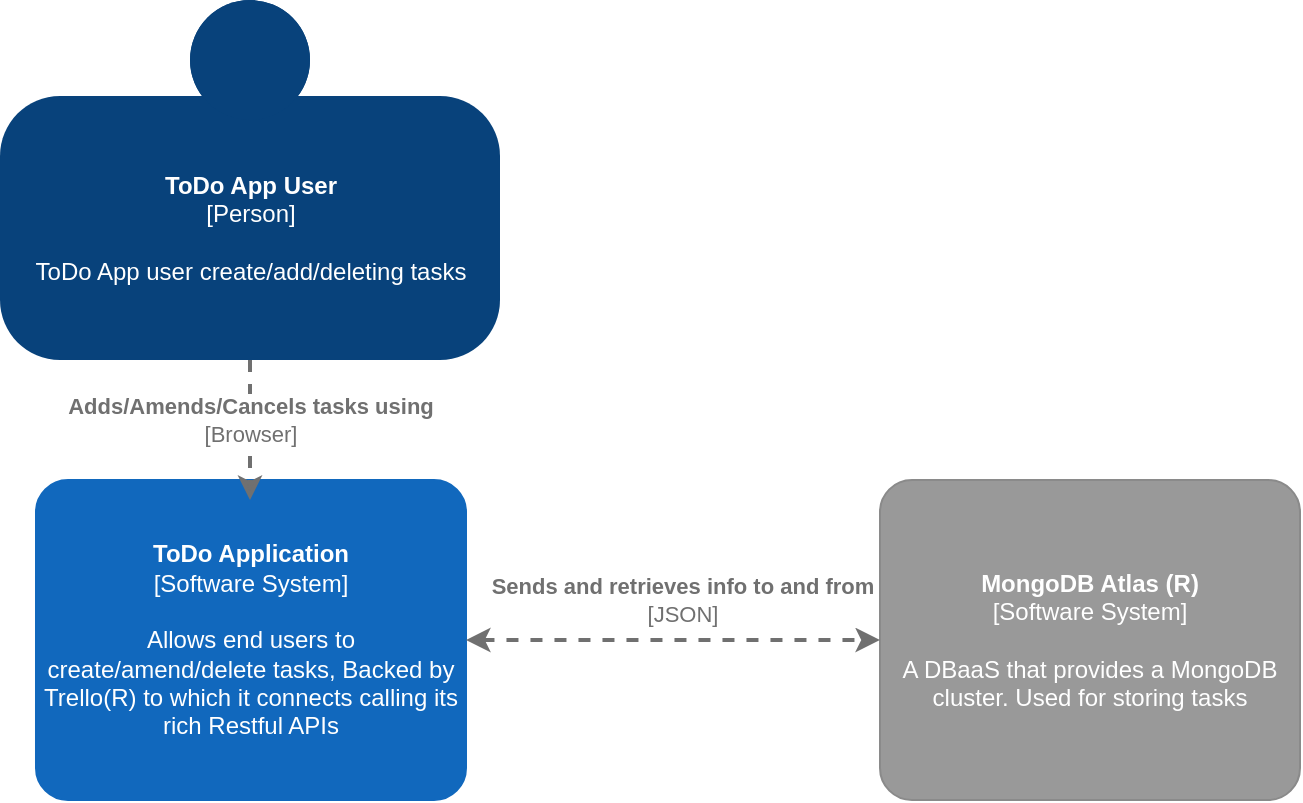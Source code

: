<mxfile version="14.4.3" type="device" pages="4"><diagram id="dn1Vjq4ic546QwcZb8_f" name="Context"><mxGraphModel dx="1102" dy="715" grid="1" gridSize="10" guides="1" tooltips="1" connect="1" arrows="1" fold="1" page="1" pageScale="1" pageWidth="850" pageHeight="1100" math="0" shadow="0"><root><mxCell id="0"/><mxCell id="1" parent="0"/><object placeholders="1" c4Name="ToDo App User" c4Type="Person" c4Description="ToDo App user create/add/deleting tasks" label="&lt;b&gt;%c4Name%&lt;/b&gt;&lt;div&gt;[%c4Type%]&lt;/div&gt;&lt;br&gt;&lt;div&gt;%c4Description%&lt;/div&gt;" id="f-Gdh7KHexJDedPqXqwD-1"><mxCell style="html=1;dashed=0;whitespace=wrap;fillColor=#08427b;strokeColor=none;fontColor=#ffffff;shape=mxgraph.c4.person;align=center;metaEdit=1;points=[[0.5,0,0],[1,0.5,0],[1,0.75,0],[0.75,1,0],[0.5,1,0],[0.25,1,0],[0,0.75,0],[0,0.5,0]];metaData={&quot;c4Type&quot;:{&quot;editable&quot;:false}};" parent="1" vertex="1"><mxGeometry x="300" y="30" width="250" height="180" as="geometry"/></mxCell></object><object placeholders="1" c4Name="ToDo Application" c4Type="Software System" c4Description="Allows end users to create/amend/delete tasks, Backed by Trello(R) to which it connects calling its rich Restful APIs" label="&lt;b&gt;%c4Name%&lt;/b&gt;&lt;div&gt;[%c4Type%]&lt;/div&gt;&lt;br&gt;&lt;div&gt;%c4Description%&lt;/div&gt;" id="f-Gdh7KHexJDedPqXqwD-2"><mxCell style="rounded=1;whiteSpace=wrap;html=1;labelBackgroundColor=none;fillColor=#1168BD;fontColor=#ffffff;align=center;arcSize=10;strokeColor=#1168BD;metaEdit=1;metaData={&quot;c4Type&quot;:{&quot;editable&quot;:false}};points=[[0.25,0,0],[0.5,0,0],[0.75,0,0],[1,0.25,0],[1,0.5,0],[1,0.75,0],[0.75,1,0],[0.5,1,0],[0.25,1,0],[0,0.75,0],[0,0.5,0],[0,0.25,0]];" parent="1" vertex="1"><mxGeometry x="318" y="270" width="215" height="160" as="geometry"/></mxCell></object><object placeholders="1" c4Name="MongoDB Atlas (R)" c4Type="Software System" c4Description="A DBaaS that provides a MongoDB cluster. Used for storing tasks" label="&lt;b&gt;%c4Name%&lt;/b&gt;&lt;div&gt;[%c4Type%]&lt;/div&gt;&lt;br&gt;&lt;div&gt;%c4Description%&lt;/div&gt;" id="f-Gdh7KHexJDedPqXqwD-3"><mxCell style="rounded=1;whiteSpace=wrap;html=1;labelBackgroundColor=none;fillColor=#999999;fontColor=#ffffff;align=center;arcSize=10;strokeColor=#8A8A8A;metaEdit=1;metaData={&quot;c4Type&quot;:{&quot;editable&quot;:false}};points=[[0.25,0,0],[0.5,0,0],[0.75,0,0],[1,0.25,0],[1,0.5,0],[1,0.75,0],[0.75,1,0],[0.5,1,0],[0.25,1,0],[0,0.75,0],[0,0.5,0],[0,0.25,0]];" parent="1" vertex="1"><mxGeometry x="740" y="270" width="210" height="160" as="geometry"/></mxCell></object><object placeholders="1" c4Type="Relationship" c4Technology="Browser" c4Description="Adds/Amends/Cancels tasks using" label="&lt;div style=&quot;text-align: left&quot;&gt;&lt;div style=&quot;text-align: center&quot;&gt;&lt;b&gt;%c4Description%&lt;/b&gt;&lt;/div&gt;&lt;div style=&quot;text-align: center&quot;&gt;[%c4Technology%]&lt;/div&gt;&lt;/div&gt;" id="f-Gdh7KHexJDedPqXqwD-6"><mxCell style="edgeStyle=none;rounded=0;html=1;jettySize=auto;orthogonalLoop=1;strokeColor=#707070;strokeWidth=2;fontColor=#707070;jumpStyle=none;dashed=1;metaEdit=1;metaData={&quot;c4Type&quot;:{&quot;editable&quot;:false}};" parent="1" source="f-Gdh7KHexJDedPqXqwD-1" edge="1"><mxGeometry x="-0.143" width="160" relative="1" as="geometry"><mxPoint x="425" y="210" as="sourcePoint"/><mxPoint x="425" y="280" as="targetPoint"/><mxPoint as="offset"/></mxGeometry></mxCell></object><object placeholders="1" c4Type="Relationship" c4Technology="JSON" c4Description="Sends and retrieves info to and from" label="&lt;div style=&quot;text-align: left&quot;&gt;&lt;div style=&quot;text-align: center&quot;&gt;&lt;b&gt;%c4Description%&lt;/b&gt;&lt;/div&gt;&lt;div style=&quot;text-align: center&quot;&gt;[%c4Technology%]&lt;/div&gt;&lt;/div&gt;" id="f-Gdh7KHexJDedPqXqwD-7"><mxCell style="edgeStyle=none;rounded=0;html=1;jettySize=auto;orthogonalLoop=1;strokeColor=#707070;strokeWidth=2;fontColor=#707070;jumpStyle=none;dashed=1;metaEdit=1;metaData={&quot;c4Type&quot;:{&quot;editable&quot;:false}};entryX=0;entryY=0.5;entryDx=0;entryDy=0;entryPerimeter=0;startArrow=classic;startFill=1;" parent="1" source="f-Gdh7KHexJDedPqXqwD-2" target="f-Gdh7KHexJDedPqXqwD-3" edge="1"><mxGeometry x="0.042" y="20" width="160" relative="1" as="geometry"><mxPoint x="530" y="360" as="sourcePoint"/><mxPoint x="650" y="350" as="targetPoint"/><Array as="points"><mxPoint x="600" y="350"/></Array><mxPoint as="offset"/></mxGeometry></mxCell></object></root></mxGraphModel></diagram><diagram id="Foj7DZqFg0n5QcmUOzr-" name="Container"><mxGraphModel dx="618" dy="572" grid="1" gridSize="10" guides="1" tooltips="1" connect="1" arrows="1" fold="1" page="1" pageScale="1" pageWidth="850" pageHeight="1100" math="0" shadow="0">&#xa;            <root>&#xa;                <mxCell id="N9VP8kCMDE7anrByDkzx-0"/>&#xa;                <mxCell id="N9VP8kCMDE7anrByDkzx-1" parent="N9VP8kCMDE7anrByDkzx-0"/>&#xa;                <object placeholders="1" c4Name="ToDo App User" c4Type="Person" c4Description="ToDo App user create/add/deleting tasks" label="&lt;b&gt;%c4Name%&lt;/b&gt;&lt;div&gt;[%c4Type%]&lt;/div&gt;&lt;br&gt;&lt;div&gt;%c4Description%&lt;/div&gt;" id="tFSmgX2xO9txlpkh3Q9O-0">&#xa;                    <mxCell style="html=1;dashed=0;whitespace=wrap;fillColor=#08427b;strokeColor=none;fontColor=#ffffff;shape=mxgraph.c4.person;align=center;metaEdit=1;points=[[0.5,0,0],[1,0.5,0],[1,0.75,0],[0.75,1,0],[0.5,1,0],[0.25,1,0],[0,0.75,0],[0,0.5,0]];metaData={&quot;c4Type&quot;:{&quot;editable&quot;:false}};" parent="N9VP8kCMDE7anrByDkzx-1" vertex="1">&#xa;                        <mxGeometry x="225" y="40" width="250" height="180" as="geometry"/>&#xa;                    </mxCell>&#xa;                </object>&#xa;                <object placeholders="1" c4Name="MongoDB Atlas (R)" c4Type="Software System" c4Description="A DBaaS that provides a MongoDB cluster. Used for storing tasks" label="&lt;b&gt;%c4Name%&lt;/b&gt;&lt;div&gt;[%c4Type%]&lt;/div&gt;&lt;br&gt;&lt;div&gt;%c4Description%&lt;/div&gt;" id="tFSmgX2xO9txlpkh3Q9O-1">&#xa;                    <mxCell style="rounded=1;whiteSpace=wrap;html=1;labelBackgroundColor=none;fillColor=#999999;fontColor=#ffffff;align=center;arcSize=10;strokeColor=#8A8A8A;metaEdit=1;metaData={&quot;c4Type&quot;:{&quot;editable&quot;:false}};points=[[0.25,0,0],[0.5,0,0],[0.75,0,0],[1,0.25,0],[1,0.5,0],[1,0.75,0],[0.75,1,0],[0.5,1,0],[0.25,1,0],[0,0.75,0],[0,0.5,0],[0,0.25,0]];" parent="N9VP8kCMDE7anrByDkzx-1" vertex="1">&#xa;                        <mxGeometry x="750" y="595" width="210" height="160" as="geometry"/>&#xa;                    </mxCell>&#xa;                </object>&#xa;                <object placeholders="1" c4Name="ToDo App" c4Type="ExecutionEnvironment" c4Application="Hosts the web application" label="&lt;div style=&quot;text-align: left&quot;&gt;%c4Name%&lt;/div&gt;&lt;div style=&quot;text-align: left&quot;&gt;[%c4Application%]&lt;/div&gt;" id="tFSmgX2xO9txlpkh3Q9O-2">&#xa;                    <mxCell style="rounded=1;whiteSpace=wrap;html=1;labelBackgroundColor=none;fillColor=#ffffff;fontColor=#000000;align=left;arcSize=5;strokeColor=#000000;verticalAlign=bottom;metaEdit=1;metaData={&quot;c4Type&quot;:{&quot;editable&quot;:false}};points=[[0.25,0,0],[0.5,0,0],[0.75,0,0],[1,0.25,0],[1,0.5,0],[1,0.75,0],[0.75,1,0],[0.5,1,0],[0.25,1,0],[0,0.75,0],[0,0.5,0],[0,0.25,0]];" parent="N9VP8kCMDE7anrByDkzx-1" vertex="1">&#xa;                        <mxGeometry x="90" y="250" width="550" height="530" as="geometry"/>&#xa;                    </mxCell>&#xa;                </object>&#xa;                <object placeholders="1" c4Name="Web Application" c4Type="Container" c4Technology="Python/Jinja/Ajax" c4Description="Provides front-end for the user to add/amend/remove tasks" label="&lt;b&gt;%c4Name%&lt;/b&gt;&lt;div&gt;[%c4Type%: %c4Technology%]&lt;/div&gt;&lt;br&gt;&lt;div&gt;%c4Description%&lt;/div&gt;" id="tFSmgX2xO9txlpkh3Q9O-3">&#xa;                    <mxCell style="rounded=1;whiteSpace=wrap;html=1;labelBackgroundColor=none;fillColor=#438DD5;fontColor=#ffffff;align=center;arcSize=10;strokeColor=#3C7FC0;metaEdit=1;metaData={&quot;c4Type&quot;:{&quot;editable&quot;:false}};points=[[0.25,0,0],[0.5,0,0],[0.75,0,0],[1,0.25,0],[1,0.5,0],[1,0.75,0],[0.75,1,0],[0.5,1,0],[0.25,1,0],[0,0.75,0],[0,0.5,0],[0,0.25,0]];" parent="N9VP8kCMDE7anrByDkzx-1" vertex="1">&#xa;                        <mxGeometry x="270" y="620" width="160" height="110.0" as="geometry"/>&#xa;                    </mxCell>&#xa;                </object>&#xa;                <object placeholders="1" c4Name="Flask" c4Type="Container" c4Technology="Python/Poetry" c4Description="Application server, serving requests in testing" label="&lt;b&gt;%c4Name%&lt;/b&gt;&lt;div&gt;[%c4Type%: %c4Technology%]&lt;/div&gt;&lt;br&gt;&lt;div&gt;%c4Description%&lt;/div&gt;" id="tFSmgX2xO9txlpkh3Q9O-5">&#xa;                    <mxCell style="rounded=1;whiteSpace=wrap;html=1;labelBackgroundColor=none;fillColor=#438DD5;fontColor=#ffffff;align=center;arcSize=10;strokeColor=#3C7FC0;metaEdit=1;metaData={&quot;c4Type&quot;:{&quot;editable&quot;:false}};points=[[0.25,0,0],[0.5,0,0],[0.75,0,0],[1,0.25,0],[1,0.5,0],[1,0.75,0],[0.75,1,0],[0.5,1,0],[0.25,1,0],[0,0.75,0],[0,0.5,0],[0,0.25,0]];" parent="N9VP8kCMDE7anrByDkzx-1" vertex="1">&#xa;                        <mxGeometry x="270" y="450" width="160" height="110.0" as="geometry"/>&#xa;                    </mxCell>&#xa;                </object>&#xa;                <object placeholders="1" c4Name="Gunicorn" c4Type="Container" c4Technology="Python/Poetry" c4Description="Application server, serving requests in production" label="&lt;b&gt;%c4Name%&lt;/b&gt;&lt;div&gt;[%c4Type%: %c4Technology%]&lt;/div&gt;&lt;br&gt;&lt;div&gt;%c4Description%&lt;/div&gt;" id="tFSmgX2xO9txlpkh3Q9O-6">&#xa;                    <mxCell style="rounded=1;whiteSpace=wrap;html=1;labelBackgroundColor=none;fillColor=#438DD5;fontColor=#ffffff;align=center;arcSize=10;strokeColor=#3C7FC0;metaEdit=1;metaData={&quot;c4Type&quot;:{&quot;editable&quot;:false}};points=[[0.25,0,0],[0.5,0,0],[0.75,0,0],[1,0.25,0],[1,0.5,0],[1,0.75,0],[0.75,1,0],[0.5,1,0],[0.25,1,0],[0,0.75,0],[0,0.5,0],[0,0.25,0]];" parent="N9VP8kCMDE7anrByDkzx-1" vertex="1">&#xa;                        <mxGeometry x="270" y="300" width="160" height="110.0" as="geometry"/>&#xa;                    </mxCell>&#xa;                </object>&#xa;                <object placeholders="1" c4Type="Relationship" c4Technology="JSON" c4Description="Sends and retrieves info to and from" label="&lt;div style=&quot;text-align: left&quot;&gt;&lt;div style=&quot;text-align: center&quot;&gt;&lt;b&gt;%c4Description%&lt;/b&gt;&lt;/div&gt;&lt;div style=&quot;text-align: center&quot;&gt;[%c4Technology%]&lt;/div&gt;&lt;/div&gt;" id="tFSmgX2xO9txlpkh3Q9O-7">&#xa;                    <mxCell style="edgeStyle=none;rounded=0;html=1;jettySize=auto;orthogonalLoop=1;strokeColor=#707070;strokeWidth=2;fontColor=#707070;jumpStyle=none;dashed=1;metaEdit=1;metaData={&quot;c4Type&quot;:{&quot;editable&quot;:false}};startArrow=classic;startFill=1;exitX=1;exitY=0.5;exitDx=0;exitDy=0;exitPerimeter=0;" parent="N9VP8kCMDE7anrByDkzx-1" source="tFSmgX2xO9txlpkh3Q9O-3" target="tFSmgX2xO9txlpkh3Q9O-1" edge="1">&#xa;                        <mxGeometry width="160" relative="1" as="geometry">&#xa;                            <mxPoint x="680" y="410" as="sourcePoint"/>&#xa;                            <mxPoint x="600" y="520" as="targetPoint"/>&#xa;                        </mxGeometry>&#xa;                    </mxCell>&#xa;                </object>&#xa;                <object placeholders="1" c4Type="Relationship" c4Technology="Python" c4Description="Hosts the web application" label="&lt;div style=&quot;text-align: left&quot;&gt;&lt;div style=&quot;text-align: center&quot;&gt;&lt;b&gt;%c4Description%&lt;/b&gt;&lt;/div&gt;&lt;div style=&quot;text-align: center&quot;&gt;[%c4Technology%]&lt;/div&gt;&lt;/div&gt;" id="tFSmgX2xO9txlpkh3Q9O-8">&#xa;                    <mxCell style="edgeStyle=none;rounded=0;html=1;entryX=0.5;entryY=0;jettySize=auto;orthogonalLoop=1;strokeColor=#707070;strokeWidth=2;fontColor=#707070;jumpStyle=none;dashed=1;metaEdit=1;metaData={&quot;c4Type&quot;:{&quot;editable&quot;:false}};startArrow=none;startFill=0;exitX=0.5;exitY=1;exitDx=0;exitDy=0;exitPerimeter=0;entryDx=0;entryDy=0;entryPerimeter=0;" parent="N9VP8kCMDE7anrByDkzx-1" source="tFSmgX2xO9txlpkh3Q9O-5" target="tFSmgX2xO9txlpkh3Q9O-3" edge="1">&#xa;                        <mxGeometry width="160" relative="1" as="geometry">&#xa;                            <mxPoint x="170" y="450" as="sourcePoint"/>&#xa;                            <mxPoint x="330" y="450" as="targetPoint"/>&#xa;                        </mxGeometry>&#xa;                    </mxCell>&#xa;                </object>&#xa;                <object placeholders="1" c4Type="Relationship" c4Technology="Python" c4Description="Routes requests" label="&lt;div style=&quot;text-align: left&quot;&gt;&lt;div style=&quot;text-align: center&quot;&gt;&lt;b&gt;%c4Description%&lt;/b&gt;&lt;/div&gt;&lt;div style=&quot;text-align: center&quot;&gt;[%c4Technology%]&lt;/div&gt;&lt;/div&gt;" id="tFSmgX2xO9txlpkh3Q9O-9">&#xa;                    <mxCell style="edgeStyle=none;rounded=0;html=1;entryX=0.5;entryY=0;jettySize=auto;orthogonalLoop=1;strokeColor=#707070;strokeWidth=2;fontColor=#707070;jumpStyle=none;dashed=1;metaEdit=1;metaData={&quot;c4Type&quot;:{&quot;editable&quot;:false}};startArrow=none;startFill=0;entryDx=0;entryDy=0;entryPerimeter=0;" parent="N9VP8kCMDE7anrByDkzx-1" source="tFSmgX2xO9txlpkh3Q9O-6" target="tFSmgX2xO9txlpkh3Q9O-5" edge="1">&#xa;                        <mxGeometry width="160" relative="1" as="geometry">&#xa;                            <mxPoint x="480" y="440" as="sourcePoint"/>&#xa;                            <mxPoint x="640" y="440" as="targetPoint"/>&#xa;                        </mxGeometry>&#xa;                    </mxCell>&#xa;                </object>&#xa;                <object placeholders="1" c4Type="Relationship" c4Technology="Browser" c4Description="Views/Adds/Amends/Deletes Tasks" label="&lt;div style=&quot;text-align: left&quot;&gt;&lt;div style=&quot;text-align: center&quot;&gt;&lt;b&gt;%c4Description%&lt;/b&gt;&lt;/div&gt;&lt;div style=&quot;text-align: center&quot;&gt;[%c4Technology%]&lt;/div&gt;&lt;/div&gt;" id="tFSmgX2xO9txlpkh3Q9O-10">&#xa;                    <mxCell style="edgeStyle=none;rounded=0;html=1;jettySize=auto;orthogonalLoop=1;strokeColor=#707070;strokeWidth=2;fontColor=#707070;jumpStyle=none;dashed=1;metaEdit=1;metaData={&quot;c4Type&quot;:{&quot;editable&quot;:false}};startArrow=none;startFill=0;exitX=0.5;exitY=1;exitDx=0;exitDy=0;exitPerimeter=0;entryX=0.5;entryY=0;entryDx=0;entryDy=0;entryPerimeter=0;" parent="N9VP8kCMDE7anrByDkzx-1" source="tFSmgX2xO9txlpkh3Q9O-0" target="tFSmgX2xO9txlpkh3Q9O-6" edge="1">&#xa;                        <mxGeometry x="0.3" y="28" width="160" relative="1" as="geometry">&#xa;                            <mxPoint x="385" y="230" as="sourcePoint"/>&#xa;                            <mxPoint x="250" y="310" as="targetPoint"/>&#xa;                            <mxPoint as="offset"/>&#xa;                        </mxGeometry>&#xa;                    </mxCell>&#xa;                </object>&#xa;            </root>&#xa;        </mxGraphModel></diagram><diagram id="W_hSivRV0PNKV3ZBCEcg" name="Component"><mxGraphModel dx="618" dy="572" grid="1" gridSize="10" guides="1" tooltips="1" connect="1" arrows="1" fold="1" page="1" pageScale="1" pageWidth="850" pageHeight="1100" math="0" shadow="0">&#xa;            <root>&#xa;                <mxCell id="m0-wOLAjLJrcqgXRadZ1-0"/>&#xa;                <mxCell id="m0-wOLAjLJrcqgXRadZ1-1" parent="m0-wOLAjLJrcqgXRadZ1-0"/>&#xa;                <object placeholders="1" c4Name="ToDo App User" c4Type="Person" c4Description="ToDo App user create/add/deleting tasks" label="&lt;b&gt;%c4Name%&lt;/b&gt;&lt;div&gt;[%c4Type%]&lt;/div&gt;&lt;br&gt;&lt;div&gt;%c4Description%&lt;/div&gt;" id="olJfWYa5ZoY1gwr9KIJR-0">&#xa;                    <mxCell style="html=1;dashed=0;whitespace=wrap;fillColor=#08427b;strokeColor=none;fontColor=#ffffff;shape=mxgraph.c4.person;align=center;metaEdit=1;points=[[0.5,0,0],[1,0.5,0],[1,0.75,0],[0.75,1,0],[0.5,1,0],[0.25,1,0],[0,0.75,0],[0,0.5,0]];metaData={&quot;c4Type&quot;:{&quot;editable&quot;:false}};" parent="m0-wOLAjLJrcqgXRadZ1-1" vertex="1">&#xa;                        <mxGeometry x="85" y="30" width="250" height="180" as="geometry"/>&#xa;                    </mxCell>&#xa;                </object>&#xa;                <object placeholders="1" c4Name="MongoDB Atlas (R)" c4Type="Software System" c4Description="A DBaaS that provides a MongoDB cluster. Used for storing tasks" label="&lt;b&gt;%c4Name%&lt;/b&gt;&lt;div&gt;[%c4Type%]&lt;/div&gt;&lt;br&gt;&lt;div&gt;%c4Description%&lt;/div&gt;" id="olJfWYa5ZoY1gwr9KIJR-1">&#xa;                    <mxCell style="rounded=1;whiteSpace=wrap;html=1;labelBackgroundColor=none;fillColor=#999999;fontColor=#ffffff;align=center;arcSize=10;strokeColor=#8A8A8A;metaEdit=1;metaData={&quot;c4Type&quot;:{&quot;editable&quot;:false}};points=[[0.25,0,0],[0.5,0,0],[0.75,0,0],[1,0.25,0],[1,0.5,0],[1,0.75,0],[0.75,1,0],[0.5,1,0],[0.25,1,0],[0,0.75,0],[0,0.5,0],[0,0.25,0]];" parent="m0-wOLAjLJrcqgXRadZ1-1" vertex="1">&#xa;                        <mxGeometry x="730" y="755" width="210" height="160" as="geometry"/>&#xa;                    </mxCell>&#xa;                </object>&#xa;                <object placeholders="1" c4Name="ToDo App" c4Type="ExecutionEnvironment" c4Application="Hosts the web application" label="&lt;div style=&quot;text-align: left&quot;&gt;%c4Name%&lt;/div&gt;&lt;div style=&quot;text-align: left&quot;&gt;[%c4Application%]&lt;/div&gt;" id="olJfWYa5ZoY1gwr9KIJR-2">&#xa;                    <mxCell style="rounded=1;whiteSpace=wrap;html=1;labelBackgroundColor=none;fillColor=#ffffff;fontColor=#000000;align=left;arcSize=5;strokeColor=#000000;verticalAlign=bottom;metaEdit=1;metaData={&quot;c4Type&quot;:{&quot;editable&quot;:false}};points=[[0.25,0,0],[0.5,0,0],[0.75,0,0],[1,0.25,0],[1,0.5,0],[1,0.75,0],[0.75,1,0],[0.5,1,0],[0.25,1,0],[0,0.75,0],[0,0.5,0],[0,0.25,0]];" parent="m0-wOLAjLJrcqgXRadZ1-1" vertex="1">&#xa;                        <mxGeometry x="80" y="270" width="550" height="700" as="geometry"/>&#xa;                    </mxCell>&#xa;                </object>&#xa;                <object placeholders="1" c4Name="Task ViewModel" c4Type="Component" c4Technology="technology" c4Description="Abstraction of the view exposing public properties and commands" label="&lt;b&gt;%c4Name%&lt;/b&gt;&lt;div&gt;[%c4Type%: %c4Technology%]&lt;/div&gt;&lt;br&gt;&lt;div&gt;%c4Description%&lt;/div&gt;" id="olJfWYa5ZoY1gwr9KIJR-4">&#xa;                    <mxCell style="rounded=1;whiteSpace=wrap;html=1;labelBackgroundColor=none;fillColor=#85BBF0;fontColor=#ffffff;align=center;arcSize=10;strokeColor=#78A8D8;metaEdit=1;metaData={&quot;c4Type&quot;:{&quot;editable&quot;:false}};points=[[0.25,0,0],[0.5,0,0],[0.75,0,0],[1,0.25,0],[1,0.5,0],[1,0.75,0],[0.75,1,0],[0.5,1,0],[0.25,1,0],[0,0.75,0],[0,0.5,0],[0,0.25,0]];" parent="m0-wOLAjLJrcqgXRadZ1-1" vertex="1">&#xa;                        <mxGeometry x="130" y="780" width="160" height="110.0" as="geometry"/>&#xa;                    </mxCell>&#xa;                </object>&#xa;                <object placeholders="1" c4Name="Task Management" c4Type="Component" c4Technology="Python" c4Description="Trello(R) API caller and Models" label="&lt;b&gt;%c4Name%&lt;/b&gt;&lt;div&gt;[%c4Type%: %c4Technology%]&lt;/div&gt;&lt;br&gt;&lt;div&gt;%c4Description%&lt;/div&gt;" id="8Rxyb74wbd3LhwIOUIi--0">&#xa;                    <mxCell style="rounded=1;whiteSpace=wrap;html=1;labelBackgroundColor=none;fillColor=#85BBF0;fontColor=#ffffff;align=center;arcSize=10;strokeColor=#78A8D8;metaEdit=1;metaData={&quot;c4Type&quot;:{&quot;editable&quot;:false}};points=[[0.25,0,0],[0.5,0,0],[0.75,0,0],[1,0.25,0],[1,0.5,0],[1,0.75,0],[0.75,1,0],[0.5,1,0],[0.25,1,0],[0,0.75,0],[0,0.5,0],[0,0.25,0]];" parent="m0-wOLAjLJrcqgXRadZ1-1" vertex="1">&#xa;                        <mxGeometry x="415" y="780" width="160" height="110.0" as="geometry"/>&#xa;                    </mxCell>&#xa;                </object>&#xa;                <object placeholders="1" c4Type="Relationship" c4Technology="JSON" c4Description="Calls API" label="&lt;div style=&quot;text-align: left&quot;&gt;&lt;div style=&quot;text-align: center&quot;&gt;&lt;b&gt;%c4Description%&lt;/b&gt;&lt;/div&gt;&lt;div style=&quot;text-align: center&quot;&gt;[%c4Technology%]&lt;/div&gt;&lt;/div&gt;" id="8Rxyb74wbd3LhwIOUIi--1">&#xa;                    <mxCell style="edgeStyle=none;rounded=0;html=1;jettySize=auto;orthogonalLoop=1;strokeColor=#707070;strokeWidth=2;fontColor=#707070;jumpStyle=none;dashed=1;metaEdit=1;metaData={&quot;c4Type&quot;:{&quot;editable&quot;:false}};startArrow=none;startFill=0;entryX=0;entryY=0.531;entryDx=0;entryDy=0;entryPerimeter=0;exitX=0.998;exitY=0.541;exitDx=0;exitDy=0;exitPerimeter=0;" parent="m0-wOLAjLJrcqgXRadZ1-1" source="8Rxyb74wbd3LhwIOUIi--0" target="olJfWYa5ZoY1gwr9KIJR-1" edge="1">&#xa;                        <mxGeometry width="160" relative="1" as="geometry">&#xa;                            <mxPoint x="580" y="840" as="sourcePoint"/>&#xa;                            <mxPoint x="710" y="835" as="targetPoint"/>&#xa;                        </mxGeometry>&#xa;                    </mxCell>&#xa;                </object>&#xa;                <object placeholders="1" c4Type="Relationship" c4Technology="Python" c4Description="Calls business logic" label="&lt;div style=&quot;text-align: left&quot;&gt;&lt;div style=&quot;text-align: center&quot;&gt;&lt;b&gt;%c4Description%&lt;/b&gt;&lt;/div&gt;&lt;div style=&quot;text-align: center&quot;&gt;[%c4Technology%]&lt;/div&gt;&lt;/div&gt;" id="8Rxyb74wbd3LhwIOUIi--2">&#xa;                    <mxCell style="edgeStyle=none;rounded=0;html=1;jettySize=auto;orthogonalLoop=1;strokeColor=#707070;strokeWidth=2;fontColor=#707070;jumpStyle=none;dashed=1;metaEdit=1;metaData={&quot;c4Type&quot;:{&quot;editable&quot;:false}};startArrow=none;startFill=0;entryX=0.5;entryY=0;entryDx=0;entryDy=0;entryPerimeter=0;exitX=1;exitY=0.5;exitDx=0;exitDy=0;exitPerimeter=0;" parent="m0-wOLAjLJrcqgXRadZ1-1" source="8Rxyb74wbd3LhwIOUIi--3" target="8Rxyb74wbd3LhwIOUIi--0" edge="1">&#xa;                        <mxGeometry width="160" relative="1" as="geometry">&#xa;                            <mxPoint x="330" y="835" as="sourcePoint"/>&#xa;                            <mxPoint x="400" y="835" as="targetPoint"/>&#xa;                        </mxGeometry>&#xa;                    </mxCell>&#xa;                </object>&#xa;                <object placeholders="1" c4Name="Web Application" c4Type="Component" c4Technology="jinja/html5/ajax" c4Description="Task Board" label="&lt;b&gt;%c4Name%&lt;/b&gt;&lt;div&gt;[%c4Type%: %c4Technology%]&lt;/div&gt;&lt;br&gt;&lt;div&gt;%c4Description%&lt;/div&gt;" id="8Rxyb74wbd3LhwIOUIi--3">&#xa;                    <mxCell style="rounded=1;whiteSpace=wrap;html=1;labelBackgroundColor=none;fillColor=#85BBF0;fontColor=#ffffff;align=center;arcSize=10;strokeColor=#78A8D8;metaEdit=1;metaData={&quot;c4Type&quot;:{&quot;editable&quot;:false}};points=[[0.25,0,0],[0.5,0,0],[0.75,0,0],[1,0.25,0],[1,0.5,0],[1,0.75,0],[0.75,1,0],[0.5,1,0],[0.25,1,0],[0,0.75,0],[0,0.5,0],[0,0.25,0]];" parent="m0-wOLAjLJrcqgXRadZ1-1" vertex="1">&#xa;                        <mxGeometry x="130" y="620" width="160" height="110.0" as="geometry"/>&#xa;                    </mxCell>&#xa;                </object>&#xa;                <object placeholders="1" c4Type="Relationship" c4Technology="Python/jinja" c4Description="Populates with Trello results" label="&lt;div style=&quot;text-align: left&quot;&gt;&lt;div style=&quot;text-align: center&quot;&gt;&lt;b&gt;%c4Description%&lt;/b&gt;&lt;/div&gt;&lt;div style=&quot;text-align: center&quot;&gt;[%c4Technology%]&lt;/div&gt;&lt;/div&gt;" id="8Rxyb74wbd3LhwIOUIi--4">&#xa;                    <mxCell style="edgeStyle=none;rounded=0;html=1;entryX=0.5;entryY=0;jettySize=auto;orthogonalLoop=1;strokeColor=#707070;strokeWidth=2;fontColor=#707070;jumpStyle=none;dashed=1;metaEdit=1;metaData={&quot;c4Type&quot;:{&quot;editable&quot;:false}};startArrow=none;startFill=0;exitX=0.5;exitY=1;exitDx=0;exitDy=0;exitPerimeter=0;entryDx=0;entryDy=0;entryPerimeter=0;" parent="m0-wOLAjLJrcqgXRadZ1-1" source="8Rxyb74wbd3LhwIOUIi--3" target="olJfWYa5ZoY1gwr9KIJR-4" edge="1">&#xa;                        <mxGeometry width="160" relative="1" as="geometry">&#xa;                            <mxPoint x="310" y="710" as="sourcePoint"/>&#xa;                            <mxPoint x="470" y="710" as="targetPoint"/>&#xa;                        </mxGeometry>&#xa;                    </mxCell>&#xa;                </object>&#xa;                <object placeholders="1" c4Type="Relationship" c4Technology="Browser" c4Description="Views Task board" label="&lt;div style=&quot;text-align: left&quot;&gt;&lt;div style=&quot;text-align: center&quot;&gt;&lt;b&gt;%c4Description%&lt;/b&gt;&lt;/div&gt;&lt;div style=&quot;text-align: center&quot;&gt;[%c4Technology%]&lt;/div&gt;&lt;/div&gt;" id="8Rxyb74wbd3LhwIOUIi--5">&#xa;                    <mxCell style="edgeStyle=none;rounded=0;html=1;jettySize=auto;orthogonalLoop=1;strokeColor=#707070;strokeWidth=2;fontColor=#707070;jumpStyle=none;dashed=1;metaEdit=1;metaData={&quot;c4Type&quot;:{&quot;editable&quot;:false}};startArrow=none;startFill=0;" parent="m0-wOLAjLJrcqgXRadZ1-1" source="olJfWYa5ZoY1gwr9KIJR-0" target="FozRIb9MIMMw1pEz3IM8-1" edge="1">&#xa;                        <mxGeometry width="160" relative="1" as="geometry">&#xa;                            <mxPoint x="190" y="220" as="sourcePoint"/>&#xa;                            <mxPoint x="450" y="250" as="targetPoint"/>&#xa;                        </mxGeometry>&#xa;                    </mxCell>&#xa;                </object>&#xa;                <object placeholders="1" c4Name="Flask" c4Type="Container" c4Technology="Python/Poetry" c4Description="Application server, serving requests in testing" label="&lt;b&gt;%c4Name%&lt;/b&gt;&lt;div&gt;[%c4Type%: %c4Technology%]&lt;/div&gt;&lt;br&gt;&lt;div&gt;%c4Description%&lt;/div&gt;" id="FozRIb9MIMMw1pEz3IM8-0">&#xa;                    <mxCell style="rounded=1;whiteSpace=wrap;html=1;labelBackgroundColor=none;fillColor=#438DD5;fontColor=#ffffff;align=center;arcSize=10;strokeColor=#3C7FC0;metaEdit=1;metaData={&quot;c4Type&quot;:{&quot;editable&quot;:false}};points=[[0.25,0,0],[0.5,0,0],[0.75,0,0],[1,0.25,0],[1,0.5,0],[1,0.75,0],[0.75,1,0],[0.5,1,0],[0.25,1,0],[0,0.75,0],[0,0.5,0],[0,0.25,0]];" parent="m0-wOLAjLJrcqgXRadZ1-1" vertex="1">&#xa;                        <mxGeometry x="130" y="450" width="160" height="110.0" as="geometry"/>&#xa;                    </mxCell>&#xa;                </object>&#xa;                <object placeholders="1" c4Name="Gunicorn" c4Type="Container" c4Technology="Python/Poetry" c4Description="Application server, serving requests in production" label="&lt;b&gt;%c4Name%&lt;/b&gt;&lt;div&gt;[%c4Type%: %c4Technology%]&lt;/div&gt;&lt;br&gt;&lt;div&gt;%c4Description%&lt;/div&gt;" id="FozRIb9MIMMw1pEz3IM8-1">&#xa;                    <mxCell style="rounded=1;whiteSpace=wrap;html=1;labelBackgroundColor=none;fillColor=#438DD5;fontColor=#ffffff;align=center;arcSize=10;strokeColor=#3C7FC0;metaEdit=1;metaData={&quot;c4Type&quot;:{&quot;editable&quot;:false}};points=[[0.25,0,0],[0.5,0,0],[0.75,0,0],[1,0.25,0],[1,0.5,0],[1,0.75,0],[0.75,1,0],[0.5,1,0],[0.25,1,0],[0,0.75,0],[0,0.5,0],[0,0.25,0]];" parent="m0-wOLAjLJrcqgXRadZ1-1" vertex="1">&#xa;                        <mxGeometry x="130" y="300" width="160" height="110.0" as="geometry"/>&#xa;                    </mxCell>&#xa;                </object>&#xa;                <object placeholders="1" c4Type="Relationship" c4Technology="Python" c4Description="Hosts the web application" label="&lt;div style=&quot;text-align: left&quot;&gt;&lt;div style=&quot;text-align: center&quot;&gt;&lt;b&gt;%c4Description%&lt;/b&gt;&lt;/div&gt;&lt;div style=&quot;text-align: center&quot;&gt;[%c4Technology%]&lt;/div&gt;&lt;/div&gt;" id="FozRIb9MIMMw1pEz3IM8-2">&#xa;                    <mxCell style="edgeStyle=none;rounded=0;html=1;entryX=0.5;entryY=0;jettySize=auto;orthogonalLoop=1;strokeColor=#707070;strokeWidth=2;fontColor=#707070;jumpStyle=none;dashed=1;metaEdit=1;metaData={&quot;c4Type&quot;:{&quot;editable&quot;:false}};startArrow=none;startFill=0;exitX=0.5;exitY=1;exitDx=0;exitDy=0;exitPerimeter=0;entryDx=0;entryDy=0;entryPerimeter=0;" parent="m0-wOLAjLJrcqgXRadZ1-1" source="FozRIb9MIMMw1pEz3IM8-0" edge="1">&#xa;                        <mxGeometry width="160" relative="1" as="geometry">&#xa;                            <mxPoint x="30" y="450" as="sourcePoint"/>&#xa;                            <mxPoint x="210" y="620" as="targetPoint"/>&#xa;                        </mxGeometry>&#xa;                    </mxCell>&#xa;                </object>&#xa;                <object placeholders="1" c4Type="Relationship" c4Technology="Python" c4Description="Routes requests" label="&lt;div style=&quot;text-align: left&quot;&gt;&lt;div style=&quot;text-align: center&quot;&gt;&lt;b&gt;%c4Description%&lt;/b&gt;&lt;/div&gt;&lt;div style=&quot;text-align: center&quot;&gt;[%c4Technology%]&lt;/div&gt;&lt;/div&gt;" id="FozRIb9MIMMw1pEz3IM8-3">&#xa;                    <mxCell style="edgeStyle=none;rounded=0;html=1;entryX=0.5;entryY=0;jettySize=auto;orthogonalLoop=1;strokeColor=#707070;strokeWidth=2;fontColor=#707070;jumpStyle=none;dashed=1;metaEdit=1;metaData={&quot;c4Type&quot;:{&quot;editable&quot;:false}};startArrow=none;startFill=0;entryDx=0;entryDy=0;entryPerimeter=0;" parent="m0-wOLAjLJrcqgXRadZ1-1" source="FozRIb9MIMMw1pEz3IM8-1" target="FozRIb9MIMMw1pEz3IM8-0" edge="1">&#xa;                        <mxGeometry width="160" relative="1" as="geometry">&#xa;                            <mxPoint x="340" y="440" as="sourcePoint"/>&#xa;                            <mxPoint x="500" y="440" as="targetPoint"/>&#xa;                        </mxGeometry>&#xa;                    </mxCell>&#xa;                </object>&#xa;            </root>&#xa;        </mxGraphModel></diagram><diagram id="EqTv0z3yAvHTbtJLRFFP" name="Code Diagram"><mxGraphModel dx="1102" dy="715" grid="1" gridSize="10" guides="1" tooltips="1" connect="1" arrows="1" fold="1" page="1" pageScale="1" pageWidth="850" pageHeight="1100" math="0" shadow="0"><root><mxCell id="Xq0DubL61ULnyGgVtTom-0"/><mxCell id="Xq0DubL61ULnyGgVtTom-1" parent="Xq0DubL61ULnyGgVtTom-0"/><mxCell id="YtuiNXg55H0zm-Us3yOB-0" value="" style="shape=image;verticalLabelPosition=bottom;labelBackgroundColor=#ffffff;verticalAlign=top;aspect=fixed;imageAspect=0;image=file:///home/george/Development/python/CSDevOps/DevOps-Course-Starter/classes_-p.png;" parent="Xq0DubL61ULnyGgVtTom-1" vertex="1"><mxGeometry x="40" y="120" width="1266.97" height="216.85" as="geometry"/></mxCell><mxCell id="WuMl-UTiVdePDWiIZSPB-0" value="" style="shape=image;verticalLabelPosition=bottom;labelBackgroundColor=#ffffff;verticalAlign=top;aspect=fixed;imageAspect=0;image=file:///home/george/Development/python/CSDevOps/DevOps-Course-Starter/packages_-p.png;" vertex="1" parent="Xq0DubL61ULnyGgVtTom-1"><mxGeometry x="50" y="440" width="1014.63" height="240" as="geometry"/></mxCell></root></mxGraphModel></diagram></mxfile>
